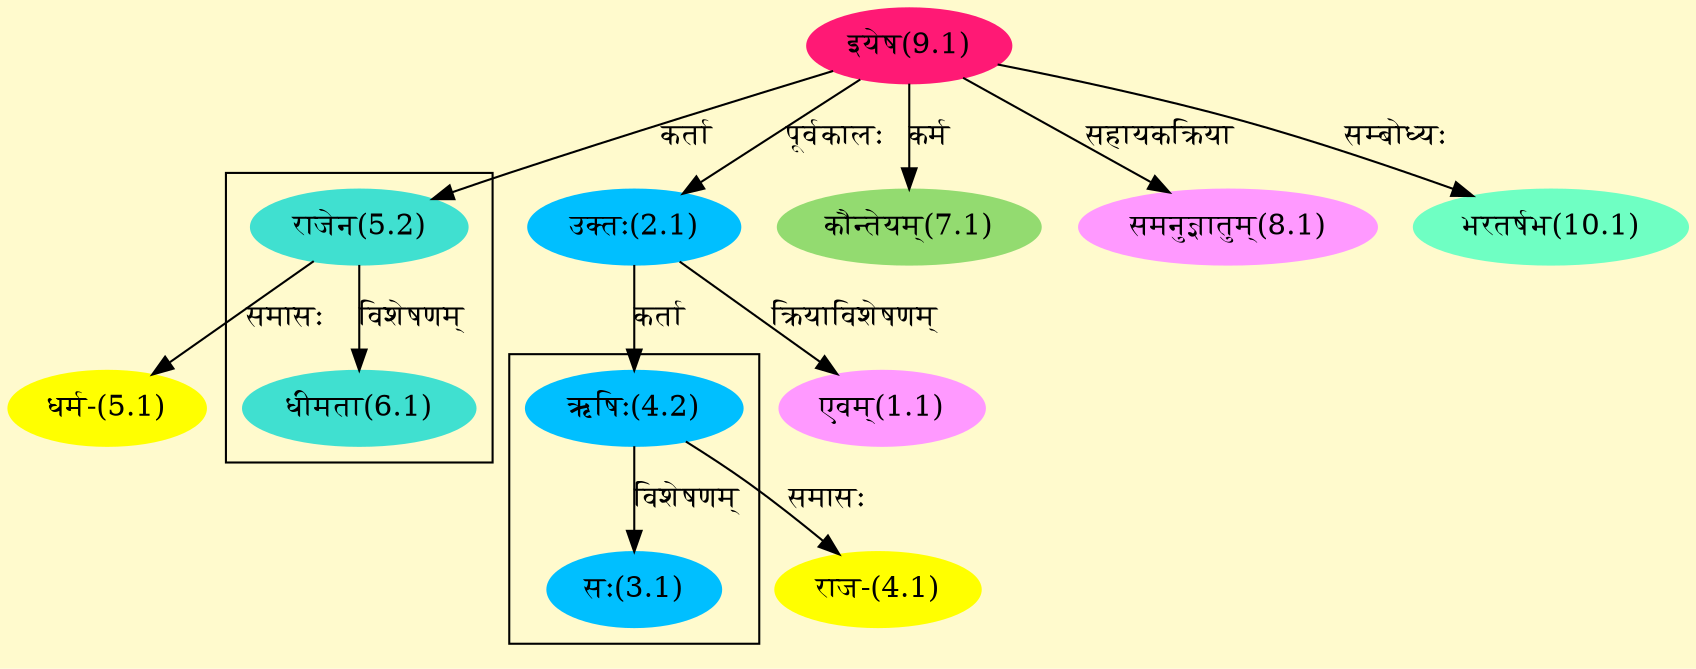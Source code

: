digraph G{
rankdir=BT;
 compound=true;
 bgcolor="lemonchiffon1";

subgraph cluster_1{
Node3_1 [style=filled, color="#00BFFF" label = "सः(3.1)"]
Node4_2 [style=filled, color="#00BFFF" label = "ऋषिः(4.2)"]

}

subgraph cluster_2{
Node6_1 [style=filled, color="#40E0D0" label = "धीमता(6.1)"]
Node5_2 [style=filled, color="#40E0D0" label = "राजेन(5.2)"]

}
Node1_1 [style=filled, color="#FF99FF" label = "एवम्(1.1)"]
Node2_1 [style=filled, color="#00BFFF" label = "उक्तः(2.1)"]
Node9_1 [style=filled, color="#FF1975" label = "इयेष(9.1)"]
Node4_1 [style=filled, color="#FFFF00" label = "राज-(4.1)"]
Node4_2 [style=filled, color="#00BFFF" label = "ऋषिः(4.2)"]
Node5_1 [style=filled, color="#FFFF00" label = "धर्म-(5.1)"]
Node5_2 [style=filled, color="#40E0D0" label = "राजेन(5.2)"]
Node7_1 [style=filled, color="#93DB70" label = "कौन्तेयम्(7.1)"]
Node8_1 [style=filled, color="#FF99FF" label = "समनुज्ञातुम्(8.1)"]
Node10_1 [style=filled, color="#6FFFC3" label = "भरतर्षभ(10.1)"]
/* Start of Relations section */

Node1_1 -> Node2_1 [  label="क्रियाविशेषणम्"  dir="back" ]
Node2_1 -> Node9_1 [  label="पूर्वकालः"  dir="back" ]
Node3_1 -> Node4_2 [  label="विशेषणम्"  dir="back" ]
Node4_1 -> Node4_2 [  label="समासः"  dir="back" ]
Node4_2 -> Node2_1 [  label="कर्ता"  dir="back" ]
Node5_1 -> Node5_2 [  label="समासः"  dir="back" ]
Node5_2 -> Node9_1 [  label="कर्ता"  dir="back" ]
Node6_1 -> Node5_2 [  label="विशेषणम्"  dir="back" ]
Node7_1 -> Node9_1 [  label="कर्म"  dir="back" ]
Node8_1 -> Node9_1 [  label="सहायकक्रिया"  dir="back" ]
Node10_1 -> Node9_1 [  label="सम्बोध्यः"  dir="back" ]
}
